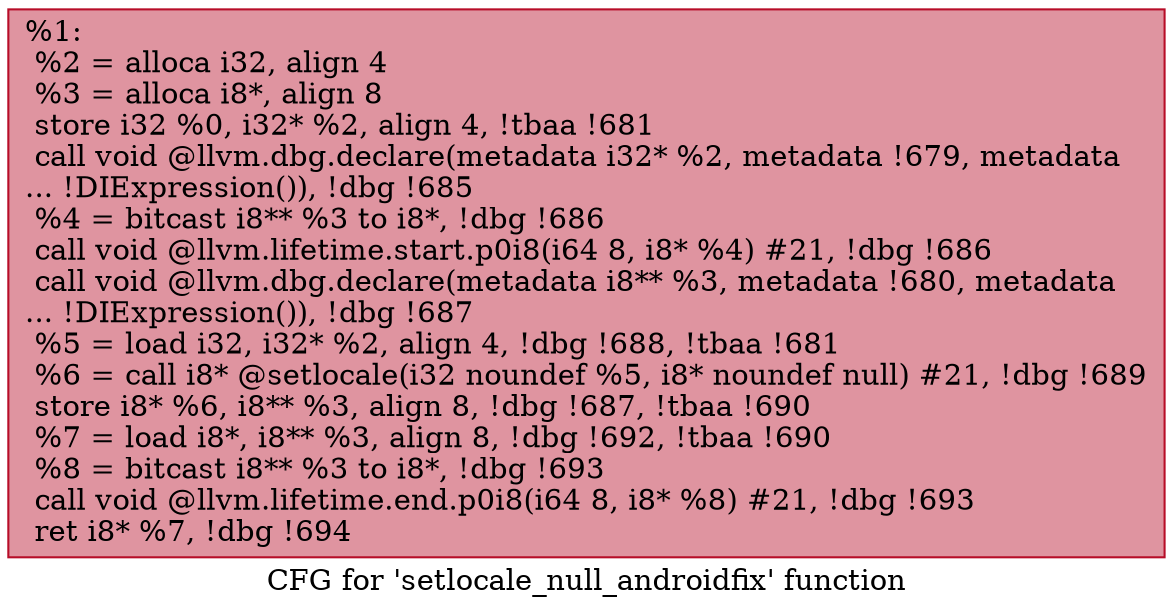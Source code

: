 digraph "CFG for 'setlocale_null_androidfix' function" {
	label="CFG for 'setlocale_null_androidfix' function";

	Node0x22d4a60 [shape=record,color="#b70d28ff", style=filled, fillcolor="#b70d2870",label="{%1:\l  %2 = alloca i32, align 4\l  %3 = alloca i8*, align 8\l  store i32 %0, i32* %2, align 4, !tbaa !681\l  call void @llvm.dbg.declare(metadata i32* %2, metadata !679, metadata\l... !DIExpression()), !dbg !685\l  %4 = bitcast i8** %3 to i8*, !dbg !686\l  call void @llvm.lifetime.start.p0i8(i64 8, i8* %4) #21, !dbg !686\l  call void @llvm.dbg.declare(metadata i8** %3, metadata !680, metadata\l... !DIExpression()), !dbg !687\l  %5 = load i32, i32* %2, align 4, !dbg !688, !tbaa !681\l  %6 = call i8* @setlocale(i32 noundef %5, i8* noundef null) #21, !dbg !689\l  store i8* %6, i8** %3, align 8, !dbg !687, !tbaa !690\l  %7 = load i8*, i8** %3, align 8, !dbg !692, !tbaa !690\l  %8 = bitcast i8** %3 to i8*, !dbg !693\l  call void @llvm.lifetime.end.p0i8(i64 8, i8* %8) #21, !dbg !693\l  ret i8* %7, !dbg !694\l}"];
}
